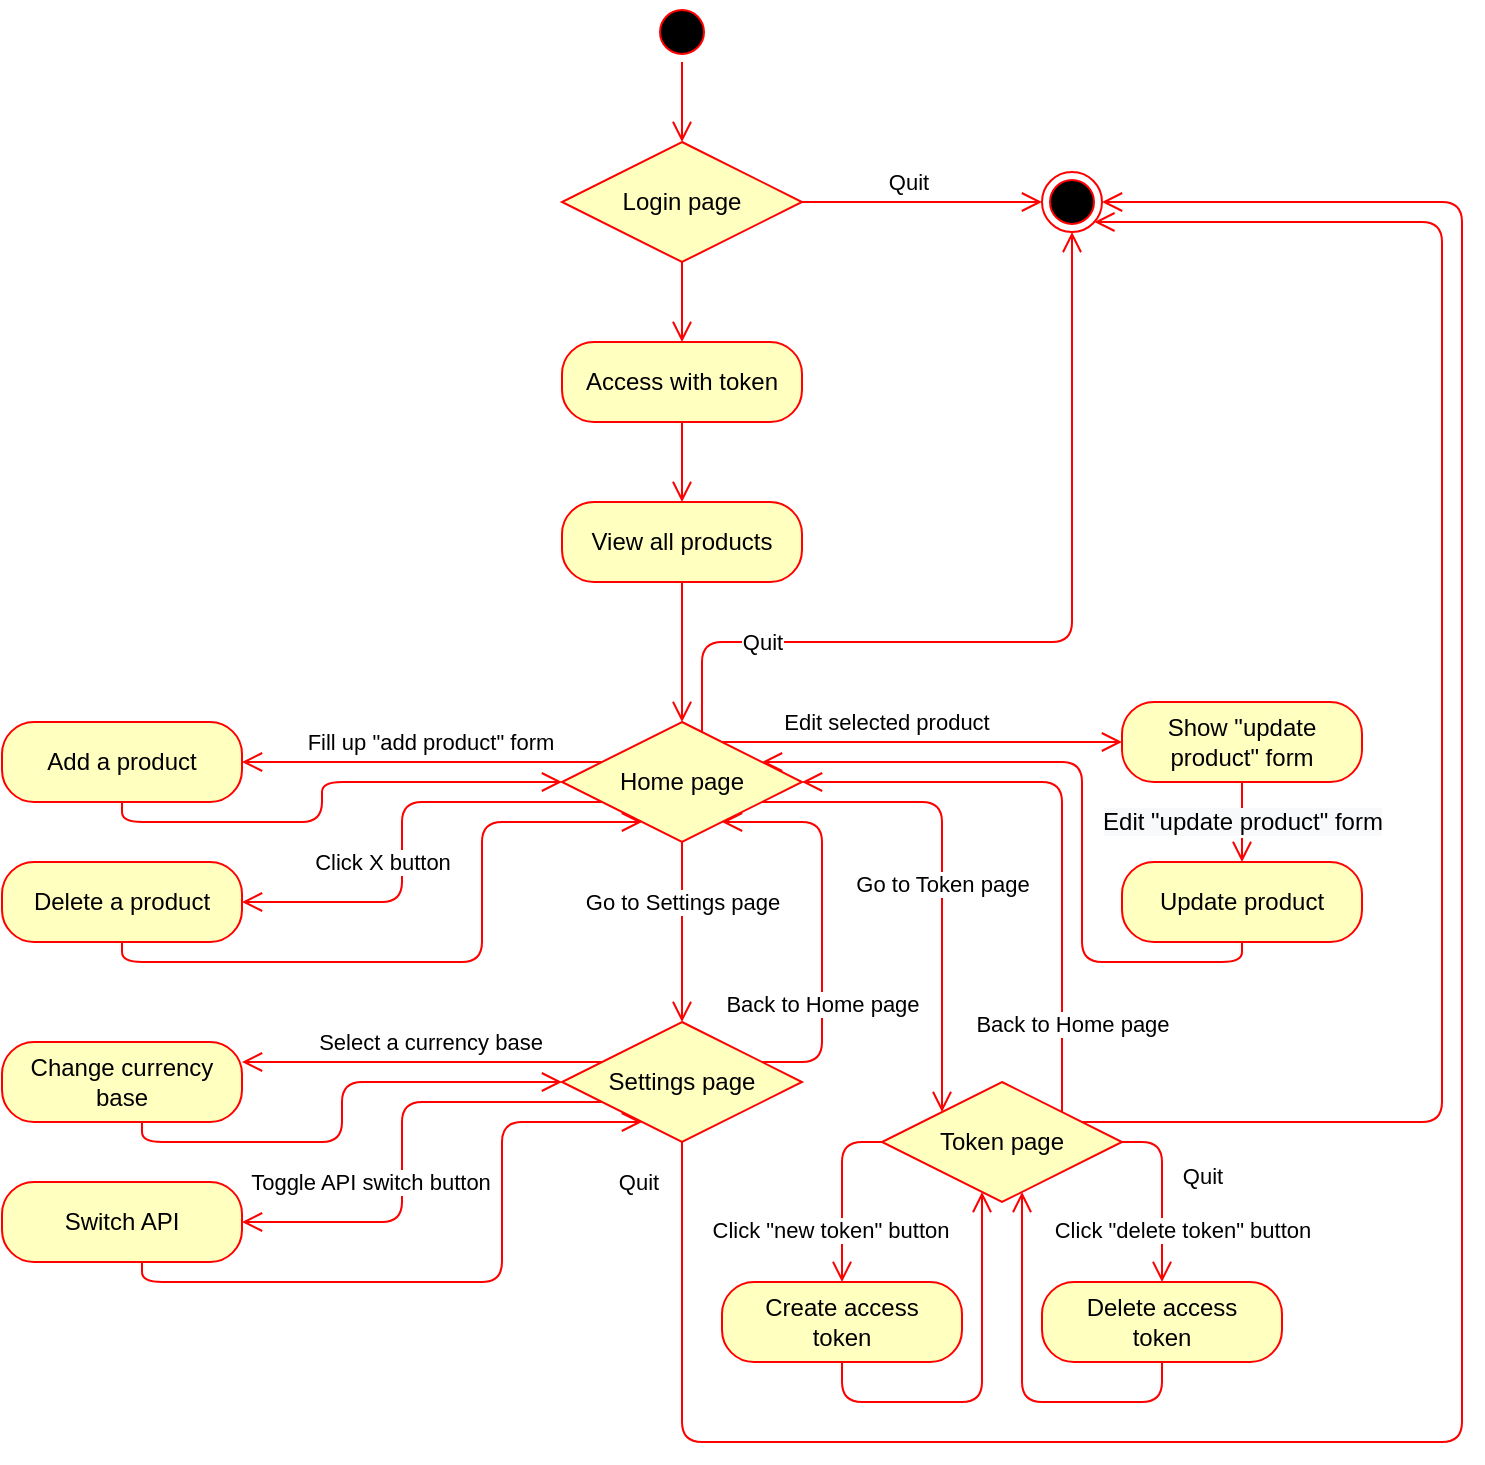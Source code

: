 <mxfile>
    <diagram id="Xn6DK4Q6LZYtM56BrWC5" name="第 1 页">
        <mxGraphModel dx="874" dy="509" grid="1" gridSize="10" guides="1" tooltips="1" connect="1" arrows="1" fold="1" page="1" pageScale="1" pageWidth="827" pageHeight="1169" math="0" shadow="0">
            <root>
                <mxCell id="0"/>
                <mxCell id="1" parent="0"/>
                <mxCell id="2" value="" style="ellipse;html=1;shape=startState;fillColor=#000000;strokeColor=#ff0000;" parent="1" vertex="1">
                    <mxGeometry x="325" width="30" height="30" as="geometry"/>
                </mxCell>
                <mxCell id="3" value="" style="edgeStyle=orthogonalEdgeStyle;html=1;verticalAlign=bottom;endArrow=open;endSize=8;strokeColor=#ff0000;" parent="1" source="2" target="37" edge="1">
                    <mxGeometry relative="1" as="geometry">
                        <mxPoint x="335" y="130" as="targetPoint"/>
                    </mxGeometry>
                </mxCell>
                <mxCell id="4" value="Access with token" style="rounded=1;whiteSpace=wrap;html=1;arcSize=40;fontColor=#000000;fillColor=#ffffc0;strokeColor=#ff0000;spacingTop=2;spacingBottom=2;spacingLeft=8;spacingRight=8;" parent="1" vertex="1">
                    <mxGeometry x="280" y="170" width="120" height="40" as="geometry"/>
                </mxCell>
                <mxCell id="5" value="" style="edgeStyle=orthogonalEdgeStyle;html=1;verticalAlign=bottom;endArrow=open;endSize=8;strokeColor=#ff0000;" parent="1" source="4" target="13" edge="1">
                    <mxGeometry relative="1" as="geometry">
                        <mxPoint x="335.1" y="240.033" as="targetPoint"/>
                    </mxGeometry>
                </mxCell>
                <mxCell id="6" value="" style="ellipse;html=1;shape=endState;fillColor=#000000;strokeColor=#ff0000;" parent="1" vertex="1">
                    <mxGeometry x="520" y="85" width="30" height="30" as="geometry"/>
                </mxCell>
                <mxCell id="8" value="" style="edgeStyle=orthogonalEdgeStyle;html=1;verticalAlign=bottom;endArrow=open;endSize=8;strokeColor=#ff0000;exitX=1;exitY=0.5;exitDx=0;exitDy=0;" parent="1" source="37" target="6" edge="1">
                    <mxGeometry relative="1" as="geometry">
                        <mxPoint x="345" y="260" as="targetPoint"/>
                        <mxPoint x="345" y="170" as="sourcePoint"/>
                    </mxGeometry>
                </mxCell>
                <mxCell id="9" value="Quit" style="edgeLabel;html=1;align=center;verticalAlign=middle;resizable=0;points=[];" parent="8" vertex="1" connectable="0">
                    <mxGeometry x="-0.283" y="-2" relative="1" as="geometry">
                        <mxPoint x="10" y="-12" as="offset"/>
                    </mxGeometry>
                </mxCell>
                <mxCell id="13" value="View all products" style="rounded=1;whiteSpace=wrap;html=1;arcSize=40;fontColor=#000000;fillColor=#ffffc0;strokeColor=#ff0000;spacingTop=2;spacingBottom=2;spacingLeft=8;spacingRight=8;" parent="1" vertex="1">
                    <mxGeometry x="280" y="250" width="120" height="40" as="geometry"/>
                </mxCell>
                <mxCell id="14" value="" style="edgeStyle=orthogonalEdgeStyle;html=1;verticalAlign=bottom;endArrow=open;endSize=8;strokeColor=#ff0000;" parent="1" source="13" target="15" edge="1">
                    <mxGeometry relative="1" as="geometry">
                        <mxPoint x="130" y="340" as="targetPoint"/>
                    </mxGeometry>
                </mxCell>
                <mxCell id="15" value="Home page" style="rhombus;whiteSpace=wrap;html=1;fillColor=#ffffc0;strokeColor=#ff0000;spacingTop=2;spacingBottom=2;spacingLeft=8;spacingRight=8;" parent="1" vertex="1">
                    <mxGeometry x="280" y="360" width="120" height="60" as="geometry"/>
                </mxCell>
                <mxCell id="18" value="" style="edgeStyle=orthogonalEdgeStyle;html=1;verticalAlign=bottom;endArrow=open;endSize=8;strokeColor=#ff0000;" parent="1" source="15" target="6" edge="1">
                    <mxGeometry relative="1" as="geometry">
                        <mxPoint x="530" y="150" as="targetPoint"/>
                        <mxPoint x="410" y="150" as="sourcePoint"/>
                        <Array as="points">
                            <mxPoint x="350" y="320"/>
                            <mxPoint x="535" y="320"/>
                        </Array>
                    </mxGeometry>
                </mxCell>
                <mxCell id="19" value="Quit" style="edgeLabel;html=1;align=center;verticalAlign=middle;resizable=0;points=[];" parent="18" vertex="1" connectable="0">
                    <mxGeometry x="-0.283" y="-2" relative="1" as="geometry">
                        <mxPoint x="-81" y="-2" as="offset"/>
                    </mxGeometry>
                </mxCell>
                <mxCell id="20" value="Add a product" style="rounded=1;whiteSpace=wrap;html=1;arcSize=40;fontColor=#000000;fillColor=#ffffc0;strokeColor=#ff0000;spacingTop=2;spacingBottom=2;spacingLeft=8;spacingRight=8;" parent="1" vertex="1">
                    <mxGeometry y="360" width="120" height="40" as="geometry"/>
                </mxCell>
                <mxCell id="22" value="" style="edgeStyle=orthogonalEdgeStyle;html=1;verticalAlign=bottom;endArrow=open;endSize=8;strokeColor=#ff0000;startArrow=none;startFill=0;" parent="1" source="15" target="20" edge="1">
                    <mxGeometry relative="1" as="geometry">
                        <mxPoint x="530" y="150" as="targetPoint"/>
                        <mxPoint x="410" y="150" as="sourcePoint"/>
                        <Array as="points">
                            <mxPoint x="250" y="380"/>
                            <mxPoint x="250" y="380"/>
                        </Array>
                    </mxGeometry>
                </mxCell>
                <mxCell id="30" value="Fill up &quot;add product&quot; form" style="edgeLabel;html=1;align=center;verticalAlign=middle;resizable=0;points=[];" parent="22" vertex="1" connectable="0">
                    <mxGeometry x="-0.294" y="2" relative="1" as="geometry">
                        <mxPoint x="-23" y="-12" as="offset"/>
                    </mxGeometry>
                </mxCell>
                <mxCell id="24" value="Show &quot;update product&quot; form" style="rounded=1;whiteSpace=wrap;html=1;arcSize=40;fontColor=#000000;fillColor=#ffffc0;strokeColor=#ff0000;spacingTop=2;spacingBottom=2;spacingLeft=8;spacingRight=8;" parent="1" vertex="1">
                    <mxGeometry x="560" y="350" width="120" height="40" as="geometry"/>
                </mxCell>
                <mxCell id="25" value="" style="edgeStyle=orthogonalEdgeStyle;html=1;verticalAlign=bottom;endArrow=open;endSize=8;strokeColor=#ff0000;" parent="1" source="15" target="24" edge="1">
                    <mxGeometry relative="1" as="geometry">
                        <mxPoint x="530" y="150" as="targetPoint"/>
                        <mxPoint x="410" y="150" as="sourcePoint"/>
                        <Array as="points">
                            <mxPoint x="450" y="370"/>
                            <mxPoint x="450" y="370"/>
                        </Array>
                    </mxGeometry>
                </mxCell>
                <mxCell id="26" value="Edit selected product" style="edgeLabel;html=1;align=center;verticalAlign=middle;resizable=0;points=[];" parent="25" vertex="1" connectable="0">
                    <mxGeometry x="-0.283" y="-2" relative="1" as="geometry">
                        <mxPoint x="10" y="-12" as="offset"/>
                    </mxGeometry>
                </mxCell>
                <mxCell id="27" value="Update product" style="rounded=1;whiteSpace=wrap;html=1;arcSize=40;fontColor=#000000;fillColor=#ffffc0;strokeColor=#ff0000;spacingTop=2;spacingBottom=2;spacingLeft=8;spacingRight=8;" parent="1" vertex="1">
                    <mxGeometry x="560" y="430" width="120" height="40" as="geometry"/>
                </mxCell>
                <mxCell id="28" value="" style="edgeStyle=orthogonalEdgeStyle;html=1;verticalAlign=bottom;endArrow=open;endSize=8;strokeColor=#ff0000;" parent="1" source="24" target="27" edge="1">
                    <mxGeometry relative="1" as="geometry">
                        <mxPoint x="530" y="400" as="targetPoint"/>
                        <mxPoint x="410" y="400" as="sourcePoint"/>
                    </mxGeometry>
                </mxCell>
                <mxCell id="29" value="&lt;span style=&quot;font-size: 12px ; background-color: rgb(248 , 249 , 250)&quot;&gt;Edit &quot;update product&quot; form&lt;/span&gt;" style="edgeLabel;html=1;align=center;verticalAlign=middle;resizable=0;points=[];" parent="28" vertex="1" connectable="0">
                    <mxGeometry x="-0.283" y="-2" relative="1" as="geometry">
                        <mxPoint x="2" y="5" as="offset"/>
                    </mxGeometry>
                </mxCell>
                <mxCell id="31" value="Delete a product" style="rounded=1;whiteSpace=wrap;html=1;arcSize=40;fontColor=#000000;fillColor=#ffffc0;strokeColor=#ff0000;spacingTop=2;spacingBottom=2;spacingLeft=8;spacingRight=8;" parent="1" vertex="1">
                    <mxGeometry y="430" width="120" height="40" as="geometry"/>
                </mxCell>
                <mxCell id="32" value="" style="edgeStyle=orthogonalEdgeStyle;html=1;verticalAlign=bottom;endArrow=open;endSize=8;strokeColor=#ff0000;startArrow=none;startFill=0;" parent="1" source="15" target="31" edge="1">
                    <mxGeometry relative="1" as="geometry">
                        <mxPoint x="130" y="400" as="targetPoint"/>
                        <mxPoint x="290" y="400" as="sourcePoint"/>
                        <Array as="points">
                            <mxPoint x="200" y="400"/>
                            <mxPoint x="200" y="450"/>
                        </Array>
                    </mxGeometry>
                </mxCell>
                <mxCell id="34" value="Click X button" style="edgeLabel;html=1;align=center;verticalAlign=middle;resizable=0;points=[];" parent="32" vertex="1" connectable="0">
                    <mxGeometry x="0.199" y="2" relative="1" as="geometry">
                        <mxPoint x="-12" y="-8" as="offset"/>
                    </mxGeometry>
                </mxCell>
                <mxCell id="35" value="" style="edgeStyle=orthogonalEdgeStyle;html=1;verticalAlign=bottom;endArrow=open;endSize=8;strokeColor=#ff0000;" parent="1" source="27" target="15" edge="1">
                    <mxGeometry relative="1" as="geometry">
                        <mxPoint x="350" y="250" as="targetPoint"/>
                        <mxPoint x="350" y="170" as="sourcePoint"/>
                        <Array as="points">
                            <mxPoint x="620" y="480"/>
                            <mxPoint x="540" y="480"/>
                            <mxPoint x="540" y="380"/>
                        </Array>
                    </mxGeometry>
                </mxCell>
                <mxCell id="37" value="Login page" style="rhombus;whiteSpace=wrap;html=1;fillColor=#ffffc0;strokeColor=#ff0000;spacingTop=2;spacingBottom=2;spacingLeft=8;spacingRight=8;" parent="1" vertex="1">
                    <mxGeometry x="280" y="70" width="120" height="60" as="geometry"/>
                </mxCell>
                <mxCell id="38" value="" style="edgeStyle=orthogonalEdgeStyle;html=1;verticalAlign=bottom;endArrow=open;endSize=8;strokeColor=#ff0000;" parent="1" source="37" target="4" edge="1">
                    <mxGeometry relative="1" as="geometry">
                        <mxPoint x="350" y="10" as="targetPoint"/>
                        <mxPoint x="350" y="-80" as="sourcePoint"/>
                    </mxGeometry>
                </mxCell>
                <mxCell id="39" value="" style="edgeStyle=orthogonalEdgeStyle;html=1;verticalAlign=bottom;endArrow=open;endSize=8;strokeColor=#ff0000;" edge="1" parent="1" source="20" target="15">
                    <mxGeometry relative="1" as="geometry">
                        <mxPoint x="350" y="370" as="targetPoint"/>
                        <mxPoint x="350" y="290" as="sourcePoint"/>
                        <Array as="points">
                            <mxPoint x="60" y="410"/>
                            <mxPoint x="160" y="410"/>
                            <mxPoint x="160" y="390"/>
                        </Array>
                    </mxGeometry>
                </mxCell>
                <mxCell id="40" value="" style="edgeStyle=orthogonalEdgeStyle;html=1;verticalAlign=bottom;endArrow=open;endSize=8;strokeColor=#ff0000;" edge="1" parent="1" source="31" target="15">
                    <mxGeometry relative="1" as="geometry">
                        <mxPoint x="310" y="410" as="targetPoint"/>
                        <mxPoint x="70" y="420" as="sourcePoint"/>
                        <Array as="points">
                            <mxPoint x="60" y="480"/>
                            <mxPoint x="240" y="480"/>
                            <mxPoint x="240" y="410"/>
                        </Array>
                    </mxGeometry>
                </mxCell>
                <mxCell id="42" value="" style="edgeStyle=orthogonalEdgeStyle;html=1;verticalAlign=bottom;endArrow=open;endSize=8;strokeColor=#ff0000;" edge="1" parent="1" source="15" target="44">
                    <mxGeometry relative="1" as="geometry">
                        <mxPoint x="350" y="520" as="targetPoint"/>
                        <mxPoint x="350" y="290" as="sourcePoint"/>
                        <Array as="points">
                            <mxPoint x="340" y="470"/>
                            <mxPoint x="340" y="470"/>
                        </Array>
                    </mxGeometry>
                </mxCell>
                <mxCell id="43" value="Go to Settings page" style="edgeLabel;html=1;align=center;verticalAlign=middle;resizable=0;points=[];" vertex="1" connectable="0" parent="42">
                    <mxGeometry x="0.261" relative="1" as="geometry">
                        <mxPoint y="-27" as="offset"/>
                    </mxGeometry>
                </mxCell>
                <mxCell id="44" value="Settings page" style="rhombus;whiteSpace=wrap;html=1;fillColor=#ffffc0;strokeColor=#ff0000;spacingTop=2;spacingBottom=2;spacingLeft=8;spacingRight=8;" vertex="1" parent="1">
                    <mxGeometry x="280" y="510" width="120" height="60" as="geometry"/>
                </mxCell>
                <mxCell id="46" value="" style="edgeStyle=orthogonalEdgeStyle;html=1;verticalAlign=bottom;endArrow=open;endSize=8;strokeColor=#ff0000;" edge="1" parent="1" source="44" target="15">
                    <mxGeometry relative="1" as="geometry">
                        <mxPoint x="350" y="370" as="targetPoint"/>
                        <mxPoint x="350" y="290" as="sourcePoint"/>
                        <Array as="points">
                            <mxPoint x="410" y="530"/>
                            <mxPoint x="410" y="410"/>
                        </Array>
                    </mxGeometry>
                </mxCell>
                <mxCell id="47" value="Back to Home page" style="edgeLabel;html=1;align=center;verticalAlign=middle;resizable=0;points=[];" vertex="1" connectable="0" parent="46">
                    <mxGeometry x="0.082" y="1" relative="1" as="geometry">
                        <mxPoint x="1" y="49" as="offset"/>
                    </mxGeometry>
                </mxCell>
                <mxCell id="48" value="Change currency base" style="rounded=1;whiteSpace=wrap;html=1;arcSize=40;fontColor=#000000;fillColor=#ffffc0;strokeColor=#ff0000;spacingTop=2;spacingBottom=2;spacingLeft=8;spacingRight=8;" vertex="1" parent="1">
                    <mxGeometry y="520" width="120" height="40" as="geometry"/>
                </mxCell>
                <mxCell id="49" value="" style="edgeStyle=orthogonalEdgeStyle;html=1;verticalAlign=bottom;endArrow=open;endSize=8;strokeColor=#ff0000;startArrow=none;startFill=0;" edge="1" parent="1" source="44" target="48">
                    <mxGeometry relative="1" as="geometry">
                        <mxPoint x="130" y="380" as="targetPoint"/>
                        <mxPoint x="310" y="380" as="sourcePoint"/>
                        <Array as="points">
                            <mxPoint x="210" y="530"/>
                            <mxPoint x="210" y="530"/>
                        </Array>
                    </mxGeometry>
                </mxCell>
                <mxCell id="50" value="Select a currency base" style="edgeLabel;html=1;align=center;verticalAlign=middle;resizable=0;points=[];" vertex="1" connectable="0" parent="49">
                    <mxGeometry x="-0.294" y="2" relative="1" as="geometry">
                        <mxPoint x="-23" y="-12" as="offset"/>
                    </mxGeometry>
                </mxCell>
                <mxCell id="51" value="" style="edgeStyle=orthogonalEdgeStyle;html=1;verticalAlign=bottom;endArrow=open;endSize=8;strokeColor=#ff0000;" edge="1" parent="1" source="48" target="44">
                    <mxGeometry relative="1" as="geometry">
                        <mxPoint x="290" y="390" as="targetPoint"/>
                        <mxPoint x="70" y="400" as="sourcePoint"/>
                        <Array as="points">
                            <mxPoint x="70" y="570"/>
                            <mxPoint x="170" y="570"/>
                            <mxPoint x="170" y="540"/>
                        </Array>
                    </mxGeometry>
                </mxCell>
                <mxCell id="52" value="Switch API" style="rounded=1;whiteSpace=wrap;html=1;arcSize=40;fontColor=#000000;fillColor=#ffffc0;strokeColor=#ff0000;spacingTop=2;spacingBottom=2;spacingLeft=8;spacingRight=8;" vertex="1" parent="1">
                    <mxGeometry y="590" width="120" height="40" as="geometry"/>
                </mxCell>
                <mxCell id="53" value="" style="edgeStyle=orthogonalEdgeStyle;html=1;verticalAlign=bottom;endArrow=open;endSize=8;strokeColor=#ff0000;startArrow=none;startFill=0;" edge="1" parent="1" source="44" target="52">
                    <mxGeometry relative="1" as="geometry">
                        <mxPoint x="130" y="550" as="targetPoint"/>
                        <mxPoint x="290" y="550" as="sourcePoint"/>
                        <Array as="points">
                            <mxPoint x="200" y="550"/>
                            <mxPoint x="200" y="610"/>
                        </Array>
                    </mxGeometry>
                </mxCell>
                <mxCell id="54" value="Toggle API switch button" style="edgeLabel;html=1;align=center;verticalAlign=middle;resizable=0;points=[];" vertex="1" connectable="0" parent="53">
                    <mxGeometry x="-0.294" y="2" relative="1" as="geometry">
                        <mxPoint x="-32" y="38" as="offset"/>
                    </mxGeometry>
                </mxCell>
                <mxCell id="56" value="" style="edgeStyle=orthogonalEdgeStyle;html=1;verticalAlign=bottom;endArrow=open;endSize=8;strokeColor=#ff0000;" edge="1" parent="1" source="52" target="44">
                    <mxGeometry relative="1" as="geometry">
                        <mxPoint x="330" y="410" as="targetPoint"/>
                        <mxPoint x="70" y="470" as="sourcePoint"/>
                        <Array as="points">
                            <mxPoint x="70" y="640"/>
                            <mxPoint x="250" y="640"/>
                            <mxPoint x="250" y="560"/>
                        </Array>
                    </mxGeometry>
                </mxCell>
                <mxCell id="57" value="Token page" style="rhombus;whiteSpace=wrap;html=1;fillColor=#ffffc0;strokeColor=#ff0000;spacingTop=2;spacingBottom=2;spacingLeft=8;spacingRight=8;" vertex="1" parent="1">
                    <mxGeometry x="440" y="540" width="120" height="60" as="geometry"/>
                </mxCell>
                <mxCell id="58" value="" style="edgeStyle=orthogonalEdgeStyle;html=1;verticalAlign=bottom;endArrow=open;endSize=8;strokeColor=#ff0000;" edge="1" parent="1" source="15" target="57">
                    <mxGeometry relative="1" as="geometry">
                        <mxPoint x="350" y="530" as="targetPoint"/>
                        <mxPoint x="350" y="430" as="sourcePoint"/>
                        <Array as="points">
                            <mxPoint x="470" y="400"/>
                        </Array>
                    </mxGeometry>
                </mxCell>
                <mxCell id="59" value="Go to Token page" style="edgeLabel;html=1;align=center;verticalAlign=middle;resizable=0;points=[];" vertex="1" connectable="0" parent="58">
                    <mxGeometry x="0.261" relative="1" as="geometry">
                        <mxPoint y="-24" as="offset"/>
                    </mxGeometry>
                </mxCell>
                <mxCell id="60" value="" style="edgeStyle=orthogonalEdgeStyle;html=1;verticalAlign=bottom;endArrow=open;endSize=8;strokeColor=#ff0000;" edge="1" parent="1" source="57" target="15">
                    <mxGeometry relative="1" as="geometry">
                        <mxPoint x="370" y="420" as="targetPoint"/>
                        <mxPoint x="370" y="540" as="sourcePoint"/>
                        <Array as="points">
                            <mxPoint x="530" y="390"/>
                        </Array>
                    </mxGeometry>
                </mxCell>
                <mxCell id="61" value="Back to Home page" style="edgeLabel;html=1;align=center;verticalAlign=middle;resizable=0;points=[];" vertex="1" connectable="0" parent="60">
                    <mxGeometry x="0.082" y="1" relative="1" as="geometry">
                        <mxPoint x="6" y="115" as="offset"/>
                    </mxGeometry>
                </mxCell>
                <mxCell id="62" value="Create access token" style="rounded=1;whiteSpace=wrap;html=1;arcSize=40;fontColor=#000000;fillColor=#ffffc0;strokeColor=#ff0000;spacingTop=2;spacingBottom=2;spacingLeft=8;spacingRight=8;" vertex="1" parent="1">
                    <mxGeometry x="360" y="640" width="120" height="40" as="geometry"/>
                </mxCell>
                <mxCell id="63" value="Delete access token" style="rounded=1;whiteSpace=wrap;html=1;arcSize=40;fontColor=#000000;fillColor=#ffffc0;strokeColor=#ff0000;spacingTop=2;spacingBottom=2;spacingLeft=8;spacingRight=8;" vertex="1" parent="1">
                    <mxGeometry x="520" y="640" width="120" height="40" as="geometry"/>
                </mxCell>
                <mxCell id="64" value="" style="edgeStyle=orthogonalEdgeStyle;html=1;verticalAlign=bottom;endArrow=open;endSize=8;strokeColor=#ff0000;" edge="1" parent="1" source="57" target="62">
                    <mxGeometry relative="1" as="geometry">
                        <mxPoint x="350" y="370" as="targetPoint"/>
                        <mxPoint x="350" y="290" as="sourcePoint"/>
                        <Array as="points">
                            <mxPoint x="420" y="570"/>
                        </Array>
                    </mxGeometry>
                </mxCell>
                <mxCell id="65" value="Click &quot;new token&quot; button" style="edgeLabel;html=1;align=center;verticalAlign=middle;resizable=0;points=[];" vertex="1" connectable="0" parent="64">
                    <mxGeometry x="0.348" relative="1" as="geometry">
                        <mxPoint x="-6" y="3" as="offset"/>
                    </mxGeometry>
                </mxCell>
                <mxCell id="66" value="" style="edgeStyle=orthogonalEdgeStyle;html=1;verticalAlign=bottom;endArrow=open;endSize=8;strokeColor=#ff0000;" edge="1" parent="1" source="57" target="63">
                    <mxGeometry relative="1" as="geometry">
                        <mxPoint x="430" y="610" as="targetPoint"/>
                        <mxPoint x="490" y="570" as="sourcePoint"/>
                        <Array as="points">
                            <mxPoint x="580" y="570"/>
                        </Array>
                    </mxGeometry>
                </mxCell>
                <mxCell id="67" value="Click &quot;delete token&quot; button" style="edgeLabel;html=1;align=center;verticalAlign=middle;resizable=0;points=[];" vertex="1" connectable="0" parent="66">
                    <mxGeometry x="0.348" relative="1" as="geometry">
                        <mxPoint x="10" y="3" as="offset"/>
                    </mxGeometry>
                </mxCell>
                <mxCell id="68" value="" style="edgeStyle=orthogonalEdgeStyle;html=1;verticalAlign=bottom;endArrow=open;endSize=8;strokeColor=#ff0000;" edge="1" parent="1" source="62" target="57">
                    <mxGeometry relative="1" as="geometry">
                        <mxPoint x="350" y="370" as="targetPoint"/>
                        <mxPoint x="350" y="290" as="sourcePoint"/>
                        <Array as="points">
                            <mxPoint x="420" y="700"/>
                            <mxPoint x="490" y="700"/>
                        </Array>
                    </mxGeometry>
                </mxCell>
                <mxCell id="70" value="" style="edgeStyle=orthogonalEdgeStyle;html=1;verticalAlign=bottom;endArrow=open;endSize=8;strokeColor=#ff0000;" edge="1" parent="1" source="63" target="57">
                    <mxGeometry relative="1" as="geometry">
                        <mxPoint x="500" y="575" as="targetPoint"/>
                        <mxPoint x="430" y="650" as="sourcePoint"/>
                        <Array as="points">
                            <mxPoint x="580" y="700"/>
                            <mxPoint x="510" y="700"/>
                        </Array>
                    </mxGeometry>
                </mxCell>
                <mxCell id="71" value="" style="edgeStyle=orthogonalEdgeStyle;html=1;verticalAlign=bottom;endArrow=open;endSize=8;strokeColor=#ff0000;" edge="1" parent="1" source="57" target="6">
                    <mxGeometry relative="1" as="geometry">
                        <mxPoint x="545" y="55" as="targetPoint"/>
                        <mxPoint x="360" y="375" as="sourcePoint"/>
                        <Array as="points">
                            <mxPoint x="720" y="560"/>
                            <mxPoint x="720" y="110"/>
                        </Array>
                    </mxGeometry>
                </mxCell>
                <mxCell id="72" value="Quit" style="edgeLabel;html=1;align=center;verticalAlign=middle;resizable=0;points=[];" vertex="1" connectable="0" parent="71">
                    <mxGeometry x="-0.283" y="-2" relative="1" as="geometry">
                        <mxPoint x="-122" y="135" as="offset"/>
                    </mxGeometry>
                </mxCell>
                <mxCell id="73" value="" style="edgeStyle=orthogonalEdgeStyle;html=1;verticalAlign=bottom;endArrow=open;endSize=8;strokeColor=#ff0000;" edge="1" parent="1" source="44" target="6">
                    <mxGeometry relative="1" as="geometry">
                        <mxPoint x="560" y="40" as="targetPoint"/>
                        <mxPoint x="550" y="570" as="sourcePoint"/>
                        <Array as="points">
                            <mxPoint x="340" y="720"/>
                            <mxPoint x="730" y="720"/>
                            <mxPoint x="730" y="100"/>
                        </Array>
                    </mxGeometry>
                </mxCell>
                <mxCell id="74" value="Quit" style="edgeLabel;html=1;align=center;verticalAlign=middle;resizable=0;points=[];" vertex="1" connectable="0" parent="73">
                    <mxGeometry x="-0.283" y="-2" relative="1" as="geometry">
                        <mxPoint x="-353" y="-132" as="offset"/>
                    </mxGeometry>
                </mxCell>
            </root>
        </mxGraphModel>
    </diagram>
</mxfile>
